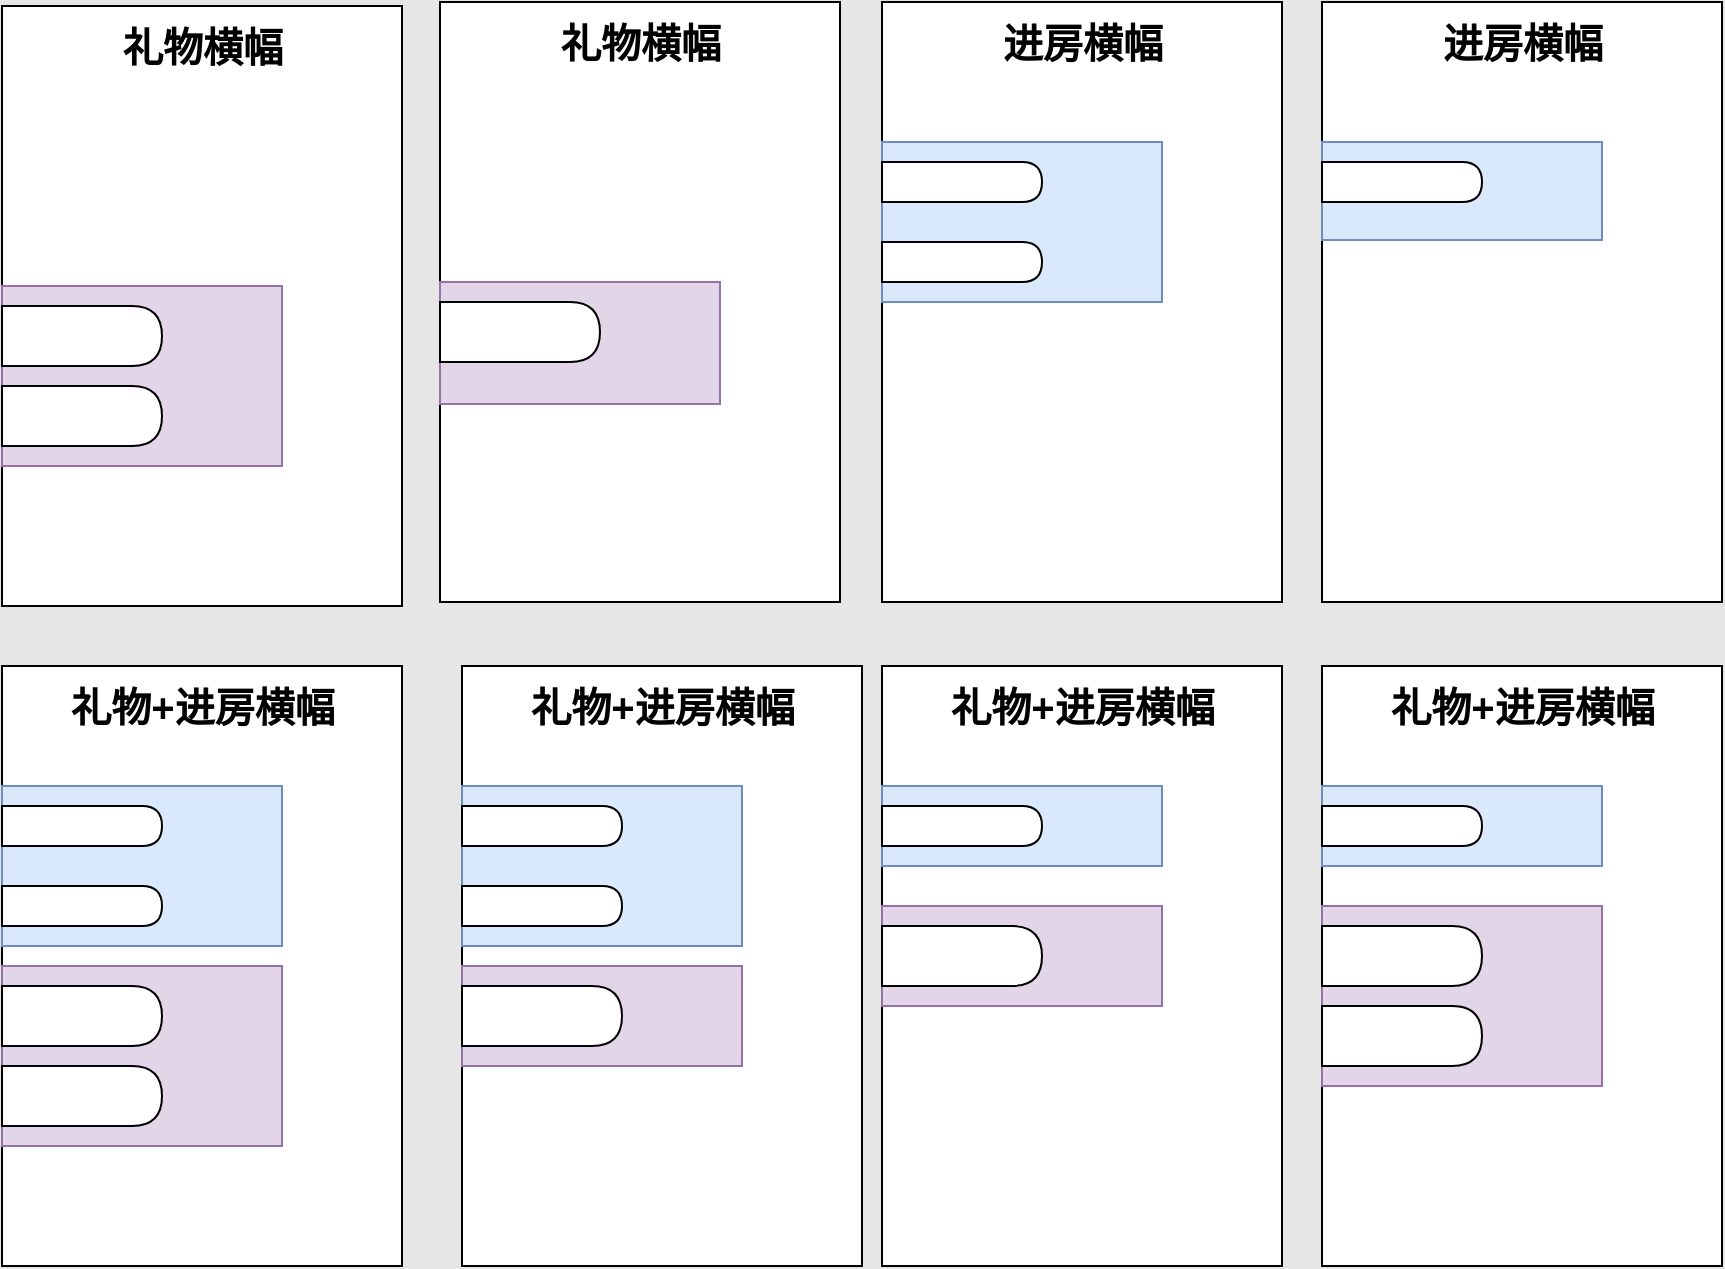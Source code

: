 <mxfile version="21.3.8" type="github">
  <diagram name="第 1 页" id="21wryE9cpPkN6CBN8J82">
    <mxGraphModel dx="1421" dy="802" grid="0" gridSize="10" guides="1" tooltips="1" connect="1" arrows="1" fold="1" page="1" pageScale="1" pageWidth="1169" pageHeight="1654" background="#E6E6E6" math="0" shadow="0">
      <root>
        <mxCell id="0" />
        <mxCell id="1" parent="0" />
        <mxCell id="NntcsTIN72N_UlGQNQEp-1" value="" style="rounded=0;whiteSpace=wrap;html=1;" vertex="1" parent="1">
          <mxGeometry x="170" y="200" width="200" height="300" as="geometry" />
        </mxCell>
        <mxCell id="NntcsTIN72N_UlGQNQEp-6" value="" style="rounded=0;whiteSpace=wrap;html=1;fillColor=#e1d5e7;strokeColor=#9673a6;" vertex="1" parent="1">
          <mxGeometry x="170" y="340" width="140" height="90" as="geometry" />
        </mxCell>
        <mxCell id="NntcsTIN72N_UlGQNQEp-7" value="" style="shape=delay;whiteSpace=wrap;html=1;rounded=0;" vertex="1" parent="1">
          <mxGeometry x="170" y="350" width="80" height="30" as="geometry" />
        </mxCell>
        <mxCell id="NntcsTIN72N_UlGQNQEp-9" value="" style="shape=delay;whiteSpace=wrap;html=1;rounded=0;" vertex="1" parent="1">
          <mxGeometry x="170" y="390" width="80" height="30" as="geometry" />
        </mxCell>
        <mxCell id="NntcsTIN72N_UlGQNQEp-10" value="礼物横幅" style="text;strokeColor=none;fillColor=none;html=1;fontSize=20;fontStyle=1;verticalAlign=middle;align=center;rounded=0;" vertex="1" parent="1">
          <mxGeometry x="220" y="200" width="100" height="40" as="geometry" />
        </mxCell>
        <mxCell id="NntcsTIN72N_UlGQNQEp-11" value="" style="rounded=0;whiteSpace=wrap;html=1;" vertex="1" parent="1">
          <mxGeometry x="610" y="198" width="200" height="300" as="geometry" />
        </mxCell>
        <mxCell id="NntcsTIN72N_UlGQNQEp-12" value="" style="rounded=0;whiteSpace=wrap;html=1;fillColor=#dae8fc;strokeColor=#6c8ebf;" vertex="1" parent="1">
          <mxGeometry x="610" y="268" width="140" height="80" as="geometry" />
        </mxCell>
        <mxCell id="NntcsTIN72N_UlGQNQEp-13" value="" style="shape=delay;whiteSpace=wrap;html=1;rounded=0;" vertex="1" parent="1">
          <mxGeometry x="610" y="278" width="80" height="20" as="geometry" />
        </mxCell>
        <mxCell id="NntcsTIN72N_UlGQNQEp-14" value="" style="shape=delay;whiteSpace=wrap;html=1;rounded=0;" vertex="1" parent="1">
          <mxGeometry x="610" y="318" width="80" height="20" as="geometry" />
        </mxCell>
        <mxCell id="NntcsTIN72N_UlGQNQEp-15" value="进房横幅" style="text;strokeColor=none;fillColor=none;html=1;fontSize=20;fontStyle=1;verticalAlign=middle;align=center;rounded=0;" vertex="1" parent="1">
          <mxGeometry x="660" y="198" width="100" height="40" as="geometry" />
        </mxCell>
        <mxCell id="NntcsTIN72N_UlGQNQEp-16" value="" style="rounded=0;whiteSpace=wrap;html=1;" vertex="1" parent="1">
          <mxGeometry x="170" y="530" width="200" height="300" as="geometry" />
        </mxCell>
        <mxCell id="NntcsTIN72N_UlGQNQEp-20" value="礼物+进房横幅" style="text;strokeColor=none;fillColor=none;html=1;fontSize=20;fontStyle=1;verticalAlign=middle;align=center;rounded=0;" vertex="1" parent="1">
          <mxGeometry x="220" y="530" width="100" height="40" as="geometry" />
        </mxCell>
        <mxCell id="NntcsTIN72N_UlGQNQEp-22" value="" style="rounded=0;whiteSpace=wrap;html=1;fillColor=#e1d5e7;strokeColor=#9673a6;" vertex="1" parent="1">
          <mxGeometry x="170" y="680" width="140" height="90" as="geometry" />
        </mxCell>
        <mxCell id="NntcsTIN72N_UlGQNQEp-23" value="" style="shape=delay;whiteSpace=wrap;html=1;rounded=0;" vertex="1" parent="1">
          <mxGeometry x="170" y="690" width="80" height="30" as="geometry" />
        </mxCell>
        <mxCell id="NntcsTIN72N_UlGQNQEp-24" value="" style="shape=delay;whiteSpace=wrap;html=1;rounded=0;" vertex="1" parent="1">
          <mxGeometry x="170" y="730" width="80" height="30" as="geometry" />
        </mxCell>
        <mxCell id="NntcsTIN72N_UlGQNQEp-25" value="" style="rounded=0;whiteSpace=wrap;html=1;fillColor=#dae8fc;strokeColor=#6c8ebf;" vertex="1" parent="1">
          <mxGeometry x="170" y="590" width="140" height="80" as="geometry" />
        </mxCell>
        <mxCell id="NntcsTIN72N_UlGQNQEp-26" value="" style="shape=delay;whiteSpace=wrap;html=1;rounded=0;" vertex="1" parent="1">
          <mxGeometry x="170" y="600" width="80" height="20" as="geometry" />
        </mxCell>
        <mxCell id="NntcsTIN72N_UlGQNQEp-27" value="" style="shape=delay;whiteSpace=wrap;html=1;rounded=0;" vertex="1" parent="1">
          <mxGeometry x="170" y="640" width="80" height="20" as="geometry" />
        </mxCell>
        <mxCell id="NntcsTIN72N_UlGQNQEp-28" value="" style="rounded=0;whiteSpace=wrap;html=1;" vertex="1" parent="1">
          <mxGeometry x="400" y="530" width="200" height="300" as="geometry" />
        </mxCell>
        <mxCell id="NntcsTIN72N_UlGQNQEp-29" value="礼物+进房横幅" style="text;strokeColor=none;fillColor=none;html=1;fontSize=20;fontStyle=1;verticalAlign=middle;align=center;rounded=0;" vertex="1" parent="1">
          <mxGeometry x="450" y="530" width="100" height="40" as="geometry" />
        </mxCell>
        <mxCell id="NntcsTIN72N_UlGQNQEp-30" value="" style="rounded=0;whiteSpace=wrap;html=1;fillColor=#e1d5e7;strokeColor=#9673a6;" vertex="1" parent="1">
          <mxGeometry x="400" y="680" width="140" height="50" as="geometry" />
        </mxCell>
        <mxCell id="NntcsTIN72N_UlGQNQEp-31" value="" style="shape=delay;whiteSpace=wrap;html=1;rounded=0;" vertex="1" parent="1">
          <mxGeometry x="400" y="690" width="80" height="30" as="geometry" />
        </mxCell>
        <mxCell id="NntcsTIN72N_UlGQNQEp-33" value="" style="rounded=0;whiteSpace=wrap;html=1;fillColor=#dae8fc;strokeColor=#6c8ebf;" vertex="1" parent="1">
          <mxGeometry x="400" y="590" width="140" height="80" as="geometry" />
        </mxCell>
        <mxCell id="NntcsTIN72N_UlGQNQEp-34" value="" style="shape=delay;whiteSpace=wrap;html=1;rounded=0;" vertex="1" parent="1">
          <mxGeometry x="400" y="600" width="80" height="20" as="geometry" />
        </mxCell>
        <mxCell id="NntcsTIN72N_UlGQNQEp-35" value="" style="shape=delay;whiteSpace=wrap;html=1;rounded=0;" vertex="1" parent="1">
          <mxGeometry x="400" y="640" width="80" height="20" as="geometry" />
        </mxCell>
        <mxCell id="NntcsTIN72N_UlGQNQEp-37" value="" style="rounded=0;whiteSpace=wrap;html=1;" vertex="1" parent="1">
          <mxGeometry x="610" y="530" width="200" height="300" as="geometry" />
        </mxCell>
        <mxCell id="NntcsTIN72N_UlGQNQEp-38" value="礼物+进房横幅" style="text;strokeColor=none;fillColor=none;html=1;fontSize=20;fontStyle=1;verticalAlign=middle;align=center;rounded=0;" vertex="1" parent="1">
          <mxGeometry x="660" y="530" width="100" height="40" as="geometry" />
        </mxCell>
        <mxCell id="NntcsTIN72N_UlGQNQEp-39" value="" style="rounded=0;whiteSpace=wrap;html=1;fillColor=#e1d5e7;strokeColor=#9673a6;" vertex="1" parent="1">
          <mxGeometry x="610" y="650" width="140" height="50" as="geometry" />
        </mxCell>
        <mxCell id="NntcsTIN72N_UlGQNQEp-40" value="" style="shape=delay;whiteSpace=wrap;html=1;rounded=0;" vertex="1" parent="1">
          <mxGeometry x="610" y="660" width="80" height="30" as="geometry" />
        </mxCell>
        <mxCell id="NntcsTIN72N_UlGQNQEp-41" value="" style="rounded=0;whiteSpace=wrap;html=1;fillColor=#dae8fc;strokeColor=#6c8ebf;" vertex="1" parent="1">
          <mxGeometry x="610" y="590" width="140" height="40" as="geometry" />
        </mxCell>
        <mxCell id="NntcsTIN72N_UlGQNQEp-42" value="" style="shape=delay;whiteSpace=wrap;html=1;rounded=0;" vertex="1" parent="1">
          <mxGeometry x="610" y="600" width="80" height="20" as="geometry" />
        </mxCell>
        <mxCell id="NntcsTIN72N_UlGQNQEp-47" value="" style="rounded=0;whiteSpace=wrap;html=1;" vertex="1" parent="1">
          <mxGeometry x="830" y="530" width="200" height="300" as="geometry" />
        </mxCell>
        <mxCell id="NntcsTIN72N_UlGQNQEp-48" value="礼物+进房横幅" style="text;strokeColor=none;fillColor=none;html=1;fontSize=20;fontStyle=1;verticalAlign=middle;align=center;rounded=0;" vertex="1" parent="1">
          <mxGeometry x="880" y="530" width="100" height="40" as="geometry" />
        </mxCell>
        <mxCell id="NntcsTIN72N_UlGQNQEp-50" value="" style="rounded=0;whiteSpace=wrap;html=1;fillColor=#dae8fc;strokeColor=#6c8ebf;" vertex="1" parent="1">
          <mxGeometry x="830" y="590" width="140" height="40" as="geometry" />
        </mxCell>
        <mxCell id="NntcsTIN72N_UlGQNQEp-51" value="" style="shape=delay;whiteSpace=wrap;html=1;rounded=0;" vertex="1" parent="1">
          <mxGeometry x="830" y="600" width="80" height="20" as="geometry" />
        </mxCell>
        <mxCell id="NntcsTIN72N_UlGQNQEp-53" value="" style="rounded=0;whiteSpace=wrap;html=1;fillColor=#e1d5e7;strokeColor=#9673a6;" vertex="1" parent="1">
          <mxGeometry x="830" y="650" width="140" height="90" as="geometry" />
        </mxCell>
        <mxCell id="NntcsTIN72N_UlGQNQEp-54" value="" style="shape=delay;whiteSpace=wrap;html=1;rounded=0;" vertex="1" parent="1">
          <mxGeometry x="830" y="660" width="80" height="30" as="geometry" />
        </mxCell>
        <mxCell id="NntcsTIN72N_UlGQNQEp-55" value="" style="shape=delay;whiteSpace=wrap;html=1;rounded=0;" vertex="1" parent="1">
          <mxGeometry x="830" y="700" width="80" height="30" as="geometry" />
        </mxCell>
        <mxCell id="NntcsTIN72N_UlGQNQEp-62" value="" style="rounded=0;whiteSpace=wrap;html=1;" vertex="1" parent="1">
          <mxGeometry x="389" y="198" width="200" height="300" as="geometry" />
        </mxCell>
        <mxCell id="NntcsTIN72N_UlGQNQEp-63" value="" style="rounded=0;whiteSpace=wrap;html=1;fillColor=#e1d5e7;strokeColor=#9673a6;" vertex="1" parent="1">
          <mxGeometry x="389" y="338" width="140" height="61" as="geometry" />
        </mxCell>
        <mxCell id="NntcsTIN72N_UlGQNQEp-64" value="" style="shape=delay;whiteSpace=wrap;html=1;rounded=0;" vertex="1" parent="1">
          <mxGeometry x="389" y="348" width="80" height="30" as="geometry" />
        </mxCell>
        <mxCell id="NntcsTIN72N_UlGQNQEp-66" value="礼物横幅" style="text;strokeColor=none;fillColor=none;html=1;fontSize=20;fontStyle=1;verticalAlign=middle;align=center;rounded=0;" vertex="1" parent="1">
          <mxGeometry x="439" y="198" width="100" height="40" as="geometry" />
        </mxCell>
        <mxCell id="NntcsTIN72N_UlGQNQEp-68" value="" style="rounded=0;whiteSpace=wrap;html=1;" vertex="1" parent="1">
          <mxGeometry x="830" y="198" width="200" height="300" as="geometry" />
        </mxCell>
        <mxCell id="NntcsTIN72N_UlGQNQEp-69" value="" style="rounded=0;whiteSpace=wrap;html=1;fillColor=#dae8fc;strokeColor=#6c8ebf;" vertex="1" parent="1">
          <mxGeometry x="830" y="268" width="140" height="49" as="geometry" />
        </mxCell>
        <mxCell id="NntcsTIN72N_UlGQNQEp-70" value="" style="shape=delay;whiteSpace=wrap;html=1;rounded=0;" vertex="1" parent="1">
          <mxGeometry x="830" y="278" width="80" height="20" as="geometry" />
        </mxCell>
        <mxCell id="NntcsTIN72N_UlGQNQEp-72" value="进房横幅" style="text;strokeColor=none;fillColor=none;html=1;fontSize=20;fontStyle=1;verticalAlign=middle;align=center;rounded=0;" vertex="1" parent="1">
          <mxGeometry x="880" y="198" width="100" height="40" as="geometry" />
        </mxCell>
      </root>
    </mxGraphModel>
  </diagram>
</mxfile>
